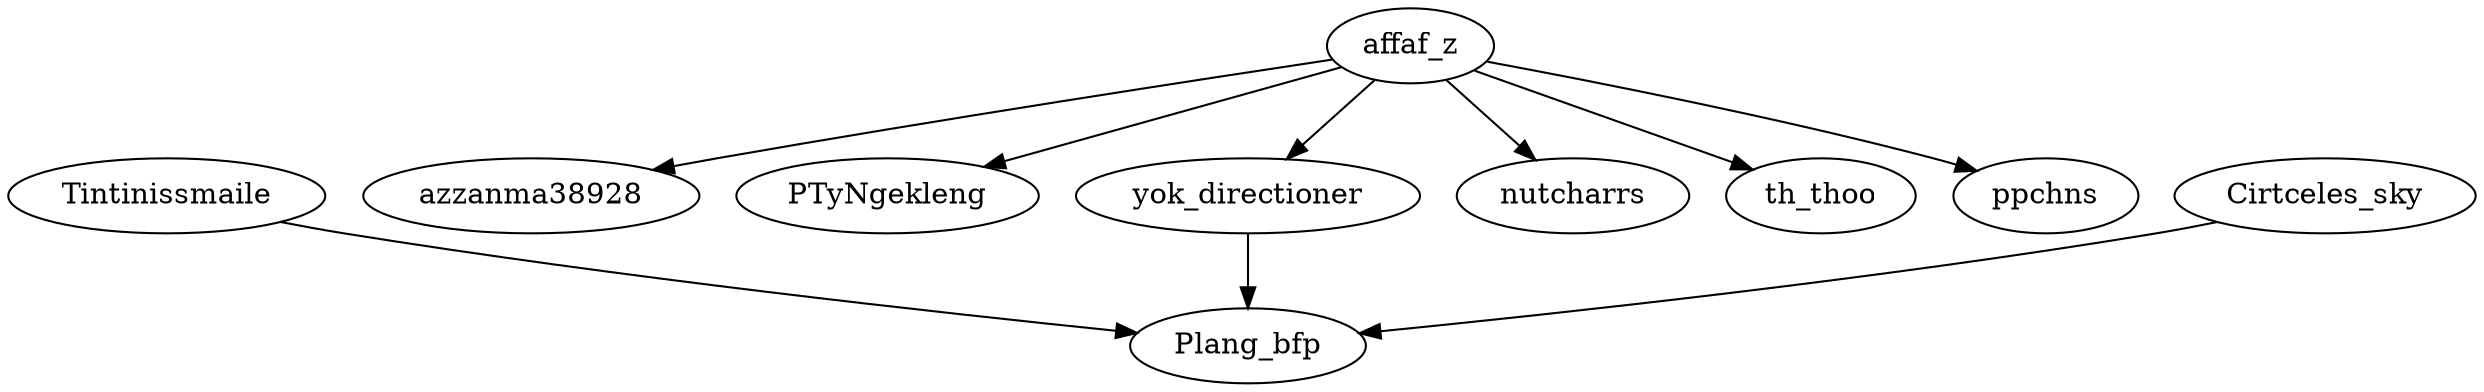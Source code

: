 strict digraph {
"Tintinissmaile" -> "Plang_bfp"
"affaf_z" -> "azzanma38928"
"affaf_z" -> "PTyNgekleng"
"affaf_z" -> "yok_directioner"
"affaf_z" -> "nutcharrs"
"affaf_z" -> "th_thoo"
"affaf_z" -> "ppchns"
"yok_directioner" -> "Plang_bfp"
"Cirtceles_sky" -> "Plang_bfp"
}